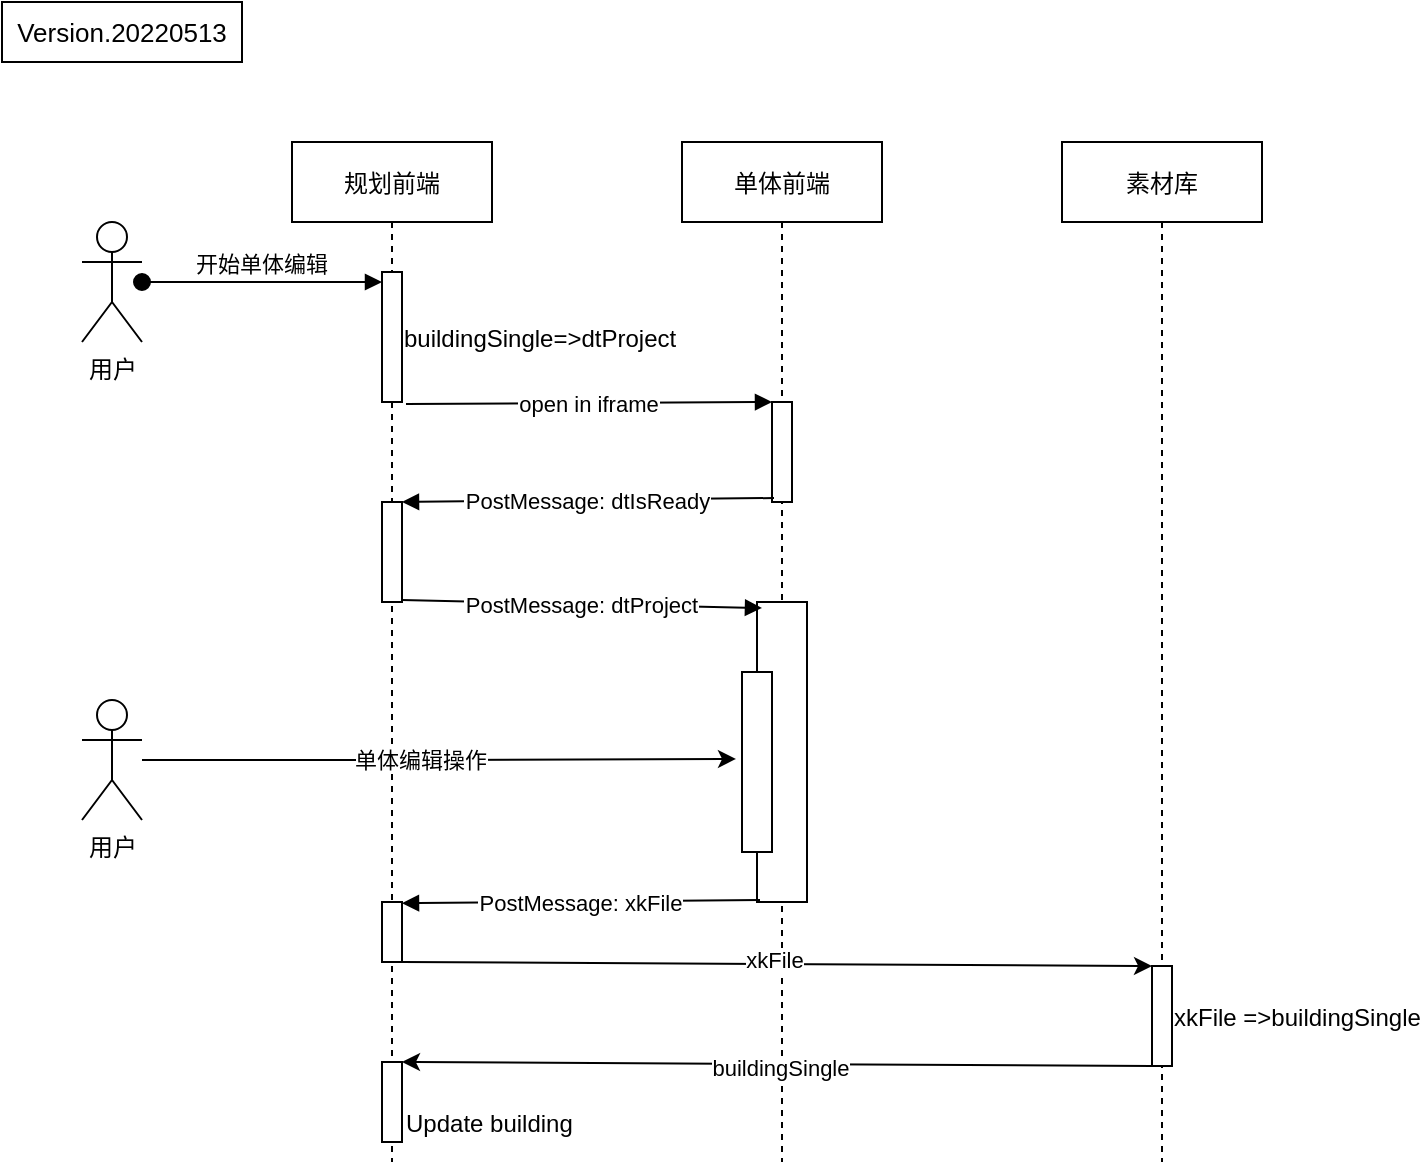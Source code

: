 <mxfile version="18.0.3" type="github">
  <diagram id="kgpKYQtTHZ0yAKxKKP6v" name="Page-1">
    <mxGraphModel dx="1426" dy="705" grid="1" gridSize="10" guides="1" tooltips="1" connect="1" arrows="1" fold="1" page="1" pageScale="1" pageWidth="850" pageHeight="1100" math="0" shadow="0">
      <root>
        <mxCell id="0" />
        <mxCell id="1" parent="0" />
        <mxCell id="3nuBFxr9cyL0pnOWT2aG-1" value="规划前端" style="shape=umlLifeline;perimeter=lifelinePerimeter;container=1;collapsible=0;recursiveResize=0;rounded=0;shadow=0;strokeWidth=1;" parent="1" vertex="1">
          <mxGeometry x="155" y="80" width="100" height="510" as="geometry" />
        </mxCell>
        <mxCell id="3nuBFxr9cyL0pnOWT2aG-2" value="buildingSingle=&gt;dtProject" style="points=[];perimeter=orthogonalPerimeter;rounded=0;shadow=0;strokeWidth=1;align=left;spacingLeft=9;" parent="3nuBFxr9cyL0pnOWT2aG-1" vertex="1">
          <mxGeometry x="45" y="65" width="10" height="65" as="geometry" />
        </mxCell>
        <mxCell id="3nuBFxr9cyL0pnOWT2aG-4" value="" style="points=[];perimeter=orthogonalPerimeter;rounded=0;shadow=0;strokeWidth=1;" parent="3nuBFxr9cyL0pnOWT2aG-1" vertex="1">
          <mxGeometry x="45" y="180" width="10" height="50" as="geometry" />
        </mxCell>
        <mxCell id="G4In2oabSauwJ9rI7CYD-15" value="" style="points=[];perimeter=orthogonalPerimeter;rounded=0;shadow=0;strokeWidth=1;" parent="3nuBFxr9cyL0pnOWT2aG-1" vertex="1">
          <mxGeometry x="45" y="380" width="10" height="30" as="geometry" />
        </mxCell>
        <mxCell id="G4In2oabSauwJ9rI7CYD-20" value="Update building" style="points=[];perimeter=orthogonalPerimeter;rounded=0;shadow=0;strokeWidth=1;verticalAlign=bottom;align=left;spacingLeft=10;" parent="3nuBFxr9cyL0pnOWT2aG-1" vertex="1">
          <mxGeometry x="45" y="460" width="10" height="40" as="geometry" />
        </mxCell>
        <mxCell id="3nuBFxr9cyL0pnOWT2aG-5" value="单体前端" style="shape=umlLifeline;perimeter=lifelinePerimeter;container=1;collapsible=0;recursiveResize=0;rounded=0;shadow=0;strokeWidth=1;" parent="1" vertex="1">
          <mxGeometry x="350" y="80" width="100" height="510" as="geometry" />
        </mxCell>
        <mxCell id="3nuBFxr9cyL0pnOWT2aG-6" value="" style="points=[];perimeter=orthogonalPerimeter;rounded=0;shadow=0;strokeWidth=1;" parent="3nuBFxr9cyL0pnOWT2aG-5" vertex="1">
          <mxGeometry x="45" y="130" width="10" height="50" as="geometry" />
        </mxCell>
        <mxCell id="G4In2oabSauwJ9rI7CYD-8" value="" style="points=[];perimeter=orthogonalPerimeter;rounded=0;shadow=0;strokeWidth=1;" parent="3nuBFxr9cyL0pnOWT2aG-5" vertex="1">
          <mxGeometry x="37.5" y="230" width="25" height="150" as="geometry" />
        </mxCell>
        <mxCell id="G4In2oabSauwJ9rI7CYD-11" value="" style="points=[];perimeter=orthogonalPerimeter;rounded=0;shadow=0;strokeWidth=1;align=right;spacingLeft=9;horizontal=1;spacingRight=12;" parent="3nuBFxr9cyL0pnOWT2aG-5" vertex="1">
          <mxGeometry x="30" y="265" width="15" height="90" as="geometry" />
        </mxCell>
        <mxCell id="3nuBFxr9cyL0pnOWT2aG-8" value="open in iframe" style="verticalAlign=middle;endArrow=block;entryX=0;entryY=0;shadow=0;strokeWidth=1;exitX=1.2;exitY=1.015;exitDx=0;exitDy=0;exitPerimeter=0;" parent="1" source="3nuBFxr9cyL0pnOWT2aG-2" target="3nuBFxr9cyL0pnOWT2aG-6" edge="1">
          <mxGeometry relative="1" as="geometry">
            <mxPoint x="310" y="160" as="sourcePoint" />
          </mxGeometry>
        </mxCell>
        <mxCell id="3nuBFxr9cyL0pnOWT2aG-9" value="PostMessage: dtIsReady" style="verticalAlign=middle;endArrow=block;entryX=1;entryY=0;shadow=0;strokeWidth=1;exitX=0.1;exitY=0.96;exitDx=0;exitDy=0;exitPerimeter=0;" parent="1" source="3nuBFxr9cyL0pnOWT2aG-6" target="3nuBFxr9cyL0pnOWT2aG-4" edge="1">
          <mxGeometry relative="1" as="geometry">
            <mxPoint x="275" y="200" as="sourcePoint" />
          </mxGeometry>
        </mxCell>
        <mxCell id="G4In2oabSauwJ9rI7CYD-1" value="用户" style="shape=umlActor;verticalLabelPosition=bottom;verticalAlign=top;html=1;outlineConnect=0;" parent="1" vertex="1">
          <mxGeometry x="50" y="120" width="30" height="60" as="geometry" />
        </mxCell>
        <mxCell id="G4In2oabSauwJ9rI7CYD-2" value="素材库" style="shape=umlLifeline;perimeter=lifelinePerimeter;container=1;collapsible=0;recursiveResize=0;rounded=0;shadow=0;strokeWidth=1;" parent="1" vertex="1">
          <mxGeometry x="540" y="80" width="100" height="510" as="geometry" />
        </mxCell>
        <mxCell id="G4In2oabSauwJ9rI7CYD-3" value="xkFile =&gt;buildingSingle" style="points=[];perimeter=orthogonalPerimeter;rounded=0;shadow=0;strokeWidth=1;align=left;spacingLeft=9;" parent="G4In2oabSauwJ9rI7CYD-2" vertex="1">
          <mxGeometry x="45" y="412" width="10" height="50" as="geometry" />
        </mxCell>
        <mxCell id="3nuBFxr9cyL0pnOWT2aG-3" value="开始单体编辑" style="verticalAlign=bottom;startArrow=oval;endArrow=block;startSize=8;shadow=0;strokeWidth=1;" parent="1" source="G4In2oabSauwJ9rI7CYD-1" target="3nuBFxr9cyL0pnOWT2aG-2" edge="1">
          <mxGeometry relative="1" as="geometry">
            <mxPoint x="130" y="150" as="sourcePoint" />
          </mxGeometry>
        </mxCell>
        <mxCell id="G4In2oabSauwJ9rI7CYD-9" value="PostMessage: dtProject" style="verticalAlign=middle;endArrow=block;entryX=0.1;entryY=0.02;shadow=0;strokeWidth=1;exitX=1;exitY=0.98;exitDx=0;exitDy=0;exitPerimeter=0;entryDx=0;entryDy=0;entryPerimeter=0;" parent="1" source="3nuBFxr9cyL0pnOWT2aG-4" target="G4In2oabSauwJ9rI7CYD-8" edge="1">
          <mxGeometry relative="1" as="geometry">
            <mxPoint x="210" y="300.975" as="sourcePoint" />
            <mxPoint x="468" y="300" as="targetPoint" />
          </mxGeometry>
        </mxCell>
        <mxCell id="G4In2oabSauwJ9rI7CYD-13" style="edgeStyle=orthogonalEdgeStyle;rounded=0;orthogonalLoop=1;jettySize=auto;html=1;entryX=-0.2;entryY=0.483;entryDx=0;entryDy=0;entryPerimeter=0;" parent="1" source="G4In2oabSauwJ9rI7CYD-12" target="G4In2oabSauwJ9rI7CYD-11" edge="1">
          <mxGeometry relative="1" as="geometry" />
        </mxCell>
        <mxCell id="G4In2oabSauwJ9rI7CYD-14" value="单体编辑操作" style="edgeLabel;html=1;align=center;verticalAlign=middle;resizable=0;points=[];" parent="G4In2oabSauwJ9rI7CYD-13" vertex="1" connectable="0">
          <mxGeometry x="-0.065" relative="1" as="geometry">
            <mxPoint as="offset" />
          </mxGeometry>
        </mxCell>
        <mxCell id="G4In2oabSauwJ9rI7CYD-12" value="用户" style="shape=umlActor;verticalLabelPosition=bottom;verticalAlign=top;html=1;outlineConnect=0;" parent="1" vertex="1">
          <mxGeometry x="50" y="359" width="30" height="60" as="geometry" />
        </mxCell>
        <mxCell id="G4In2oabSauwJ9rI7CYD-16" value="PostMessage: xkFile" style="verticalAlign=middle;endArrow=block;entryX=1;entryY=0.02;shadow=0;strokeWidth=1;exitX=0.06;exitY=0.993;exitDx=0;exitDy=0;exitPerimeter=0;entryDx=0;entryDy=0;entryPerimeter=0;" parent="1" source="G4In2oabSauwJ9rI7CYD-8" target="G4In2oabSauwJ9rI7CYD-15" edge="1">
          <mxGeometry relative="1" as="geometry">
            <mxPoint x="280" y="530" as="sourcePoint" />
            <mxPoint x="535" y="534" as="targetPoint" />
          </mxGeometry>
        </mxCell>
        <mxCell id="G4In2oabSauwJ9rI7CYD-17" value="" style="endArrow=classic;html=1;rounded=0;exitX=1;exitY=1;exitDx=0;exitDy=0;exitPerimeter=0;entryX=0;entryY=0;entryDx=0;entryDy=0;entryPerimeter=0;" parent="1" source="G4In2oabSauwJ9rI7CYD-15" target="G4In2oabSauwJ9rI7CYD-3" edge="1">
          <mxGeometry width="50" height="50" relative="1" as="geometry">
            <mxPoint x="207" y="492.01" as="sourcePoint" />
            <mxPoint x="684" y="492" as="targetPoint" />
          </mxGeometry>
        </mxCell>
        <mxCell id="G4In2oabSauwJ9rI7CYD-19" value="xkFile" style="edgeLabel;html=1;align=center;verticalAlign=middle;resizable=0;points=[];" parent="G4In2oabSauwJ9rI7CYD-17" vertex="1" connectable="0">
          <mxGeometry x="-0.009" y="2" relative="1" as="geometry">
            <mxPoint as="offset" />
          </mxGeometry>
        </mxCell>
        <mxCell id="G4In2oabSauwJ9rI7CYD-21" value="" style="endArrow=classic;html=1;rounded=0;exitX=0;exitY=1;exitDx=0;exitDy=0;exitPerimeter=0;entryX=1;entryY=0;entryDx=0;entryDy=0;entryPerimeter=0;" parent="1" source="G4In2oabSauwJ9rI7CYD-3" target="G4In2oabSauwJ9rI7CYD-20" edge="1">
          <mxGeometry width="50" height="50" relative="1" as="geometry">
            <mxPoint x="140" y="700" as="sourcePoint" />
            <mxPoint x="515" y="702" as="targetPoint" />
          </mxGeometry>
        </mxCell>
        <mxCell id="G4In2oabSauwJ9rI7CYD-22" value="buildingSingle" style="edgeLabel;html=1;align=center;verticalAlign=middle;resizable=0;points=[];" parent="G4In2oabSauwJ9rI7CYD-21" vertex="1" connectable="0">
          <mxGeometry x="-0.009" y="2" relative="1" as="geometry">
            <mxPoint as="offset" />
          </mxGeometry>
        </mxCell>
        <mxCell id="G4In2oabSauwJ9rI7CYD-23" value="Version.20220513" style="rounded=0;whiteSpace=wrap;html=1;labelBorderColor=none;fontSize=13;fillColor=none;" parent="1" vertex="1">
          <mxGeometry x="10" y="10" width="120" height="30" as="geometry" />
        </mxCell>
      </root>
    </mxGraphModel>
  </diagram>
</mxfile>
